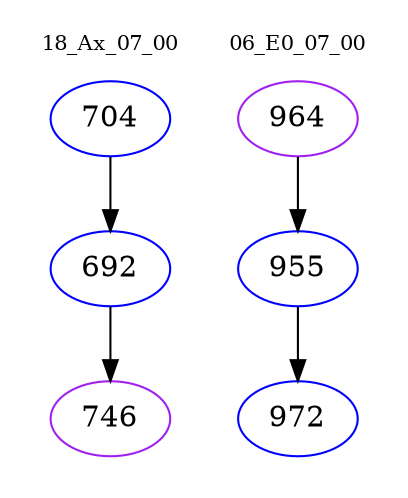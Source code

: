 digraph{
subgraph cluster_0 {
color = white
label = "18_Ax_07_00";
fontsize=10;
T0_704 [label="704", color="blue"]
T0_704 -> T0_692 [color="black"]
T0_692 [label="692", color="blue"]
T0_692 -> T0_746 [color="black"]
T0_746 [label="746", color="purple"]
}
subgraph cluster_1 {
color = white
label = "06_E0_07_00";
fontsize=10;
T1_964 [label="964", color="purple"]
T1_964 -> T1_955 [color="black"]
T1_955 [label="955", color="blue"]
T1_955 -> T1_972 [color="black"]
T1_972 [label="972", color="blue"]
}
}
